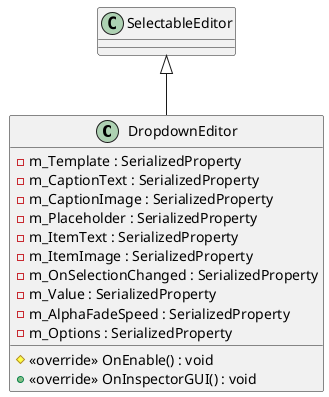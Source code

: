 @startuml
class DropdownEditor {
    - m_Template : SerializedProperty
    - m_CaptionText : SerializedProperty
    - m_CaptionImage : SerializedProperty
    - m_Placeholder : SerializedProperty
    - m_ItemText : SerializedProperty
    - m_ItemImage : SerializedProperty
    - m_OnSelectionChanged : SerializedProperty
    - m_Value : SerializedProperty
    - m_AlphaFadeSpeed : SerializedProperty
    - m_Options : SerializedProperty
    # <<override>> OnEnable() : void
    + <<override>> OnInspectorGUI() : void
}
SelectableEditor <|-- DropdownEditor
@enduml
